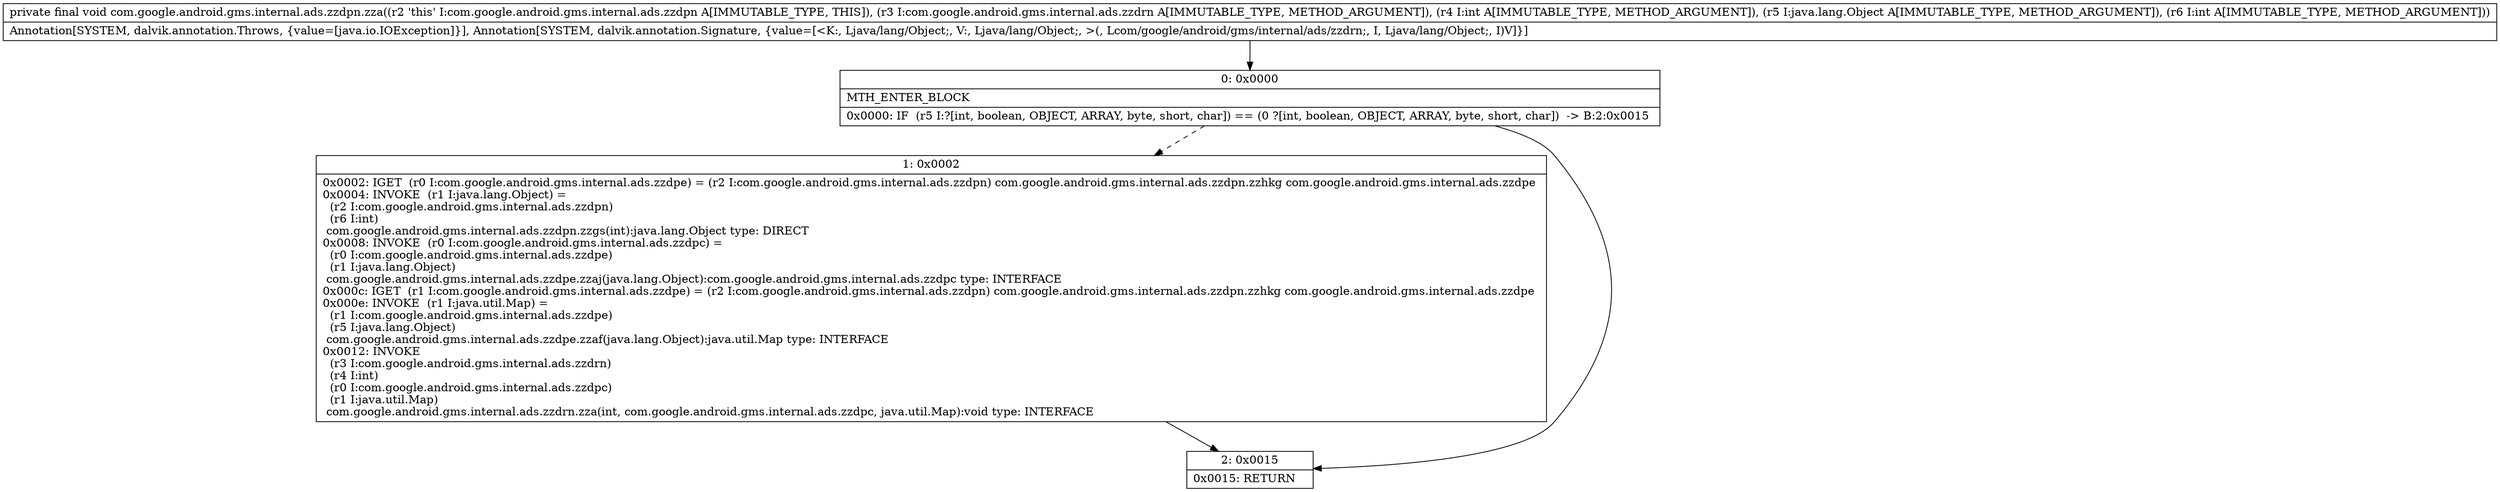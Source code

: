 digraph "CFG forcom.google.android.gms.internal.ads.zzdpn.zza(Lcom\/google\/android\/gms\/internal\/ads\/zzdrn;ILjava\/lang\/Object;I)V" {
Node_0 [shape=record,label="{0\:\ 0x0000|MTH_ENTER_BLOCK\l|0x0000: IF  (r5 I:?[int, boolean, OBJECT, ARRAY, byte, short, char]) == (0 ?[int, boolean, OBJECT, ARRAY, byte, short, char])  \-\> B:2:0x0015 \l}"];
Node_1 [shape=record,label="{1\:\ 0x0002|0x0002: IGET  (r0 I:com.google.android.gms.internal.ads.zzdpe) = (r2 I:com.google.android.gms.internal.ads.zzdpn) com.google.android.gms.internal.ads.zzdpn.zzhkg com.google.android.gms.internal.ads.zzdpe \l0x0004: INVOKE  (r1 I:java.lang.Object) = \l  (r2 I:com.google.android.gms.internal.ads.zzdpn)\l  (r6 I:int)\l com.google.android.gms.internal.ads.zzdpn.zzgs(int):java.lang.Object type: DIRECT \l0x0008: INVOKE  (r0 I:com.google.android.gms.internal.ads.zzdpc) = \l  (r0 I:com.google.android.gms.internal.ads.zzdpe)\l  (r1 I:java.lang.Object)\l com.google.android.gms.internal.ads.zzdpe.zzaj(java.lang.Object):com.google.android.gms.internal.ads.zzdpc type: INTERFACE \l0x000c: IGET  (r1 I:com.google.android.gms.internal.ads.zzdpe) = (r2 I:com.google.android.gms.internal.ads.zzdpn) com.google.android.gms.internal.ads.zzdpn.zzhkg com.google.android.gms.internal.ads.zzdpe \l0x000e: INVOKE  (r1 I:java.util.Map) = \l  (r1 I:com.google.android.gms.internal.ads.zzdpe)\l  (r5 I:java.lang.Object)\l com.google.android.gms.internal.ads.zzdpe.zzaf(java.lang.Object):java.util.Map type: INTERFACE \l0x0012: INVOKE  \l  (r3 I:com.google.android.gms.internal.ads.zzdrn)\l  (r4 I:int)\l  (r0 I:com.google.android.gms.internal.ads.zzdpc)\l  (r1 I:java.util.Map)\l com.google.android.gms.internal.ads.zzdrn.zza(int, com.google.android.gms.internal.ads.zzdpc, java.util.Map):void type: INTERFACE \l}"];
Node_2 [shape=record,label="{2\:\ 0x0015|0x0015: RETURN   \l}"];
MethodNode[shape=record,label="{private final void com.google.android.gms.internal.ads.zzdpn.zza((r2 'this' I:com.google.android.gms.internal.ads.zzdpn A[IMMUTABLE_TYPE, THIS]), (r3 I:com.google.android.gms.internal.ads.zzdrn A[IMMUTABLE_TYPE, METHOD_ARGUMENT]), (r4 I:int A[IMMUTABLE_TYPE, METHOD_ARGUMENT]), (r5 I:java.lang.Object A[IMMUTABLE_TYPE, METHOD_ARGUMENT]), (r6 I:int A[IMMUTABLE_TYPE, METHOD_ARGUMENT]))  | Annotation[SYSTEM, dalvik.annotation.Throws, \{value=[java.io.IOException]\}], Annotation[SYSTEM, dalvik.annotation.Signature, \{value=[\<K:, Ljava\/lang\/Object;, V:, Ljava\/lang\/Object;, \>(, Lcom\/google\/android\/gms\/internal\/ads\/zzdrn;, I, Ljava\/lang\/Object;, I)V]\}]\l}"];
MethodNode -> Node_0;
Node_0 -> Node_1[style=dashed];
Node_0 -> Node_2;
Node_1 -> Node_2;
}

